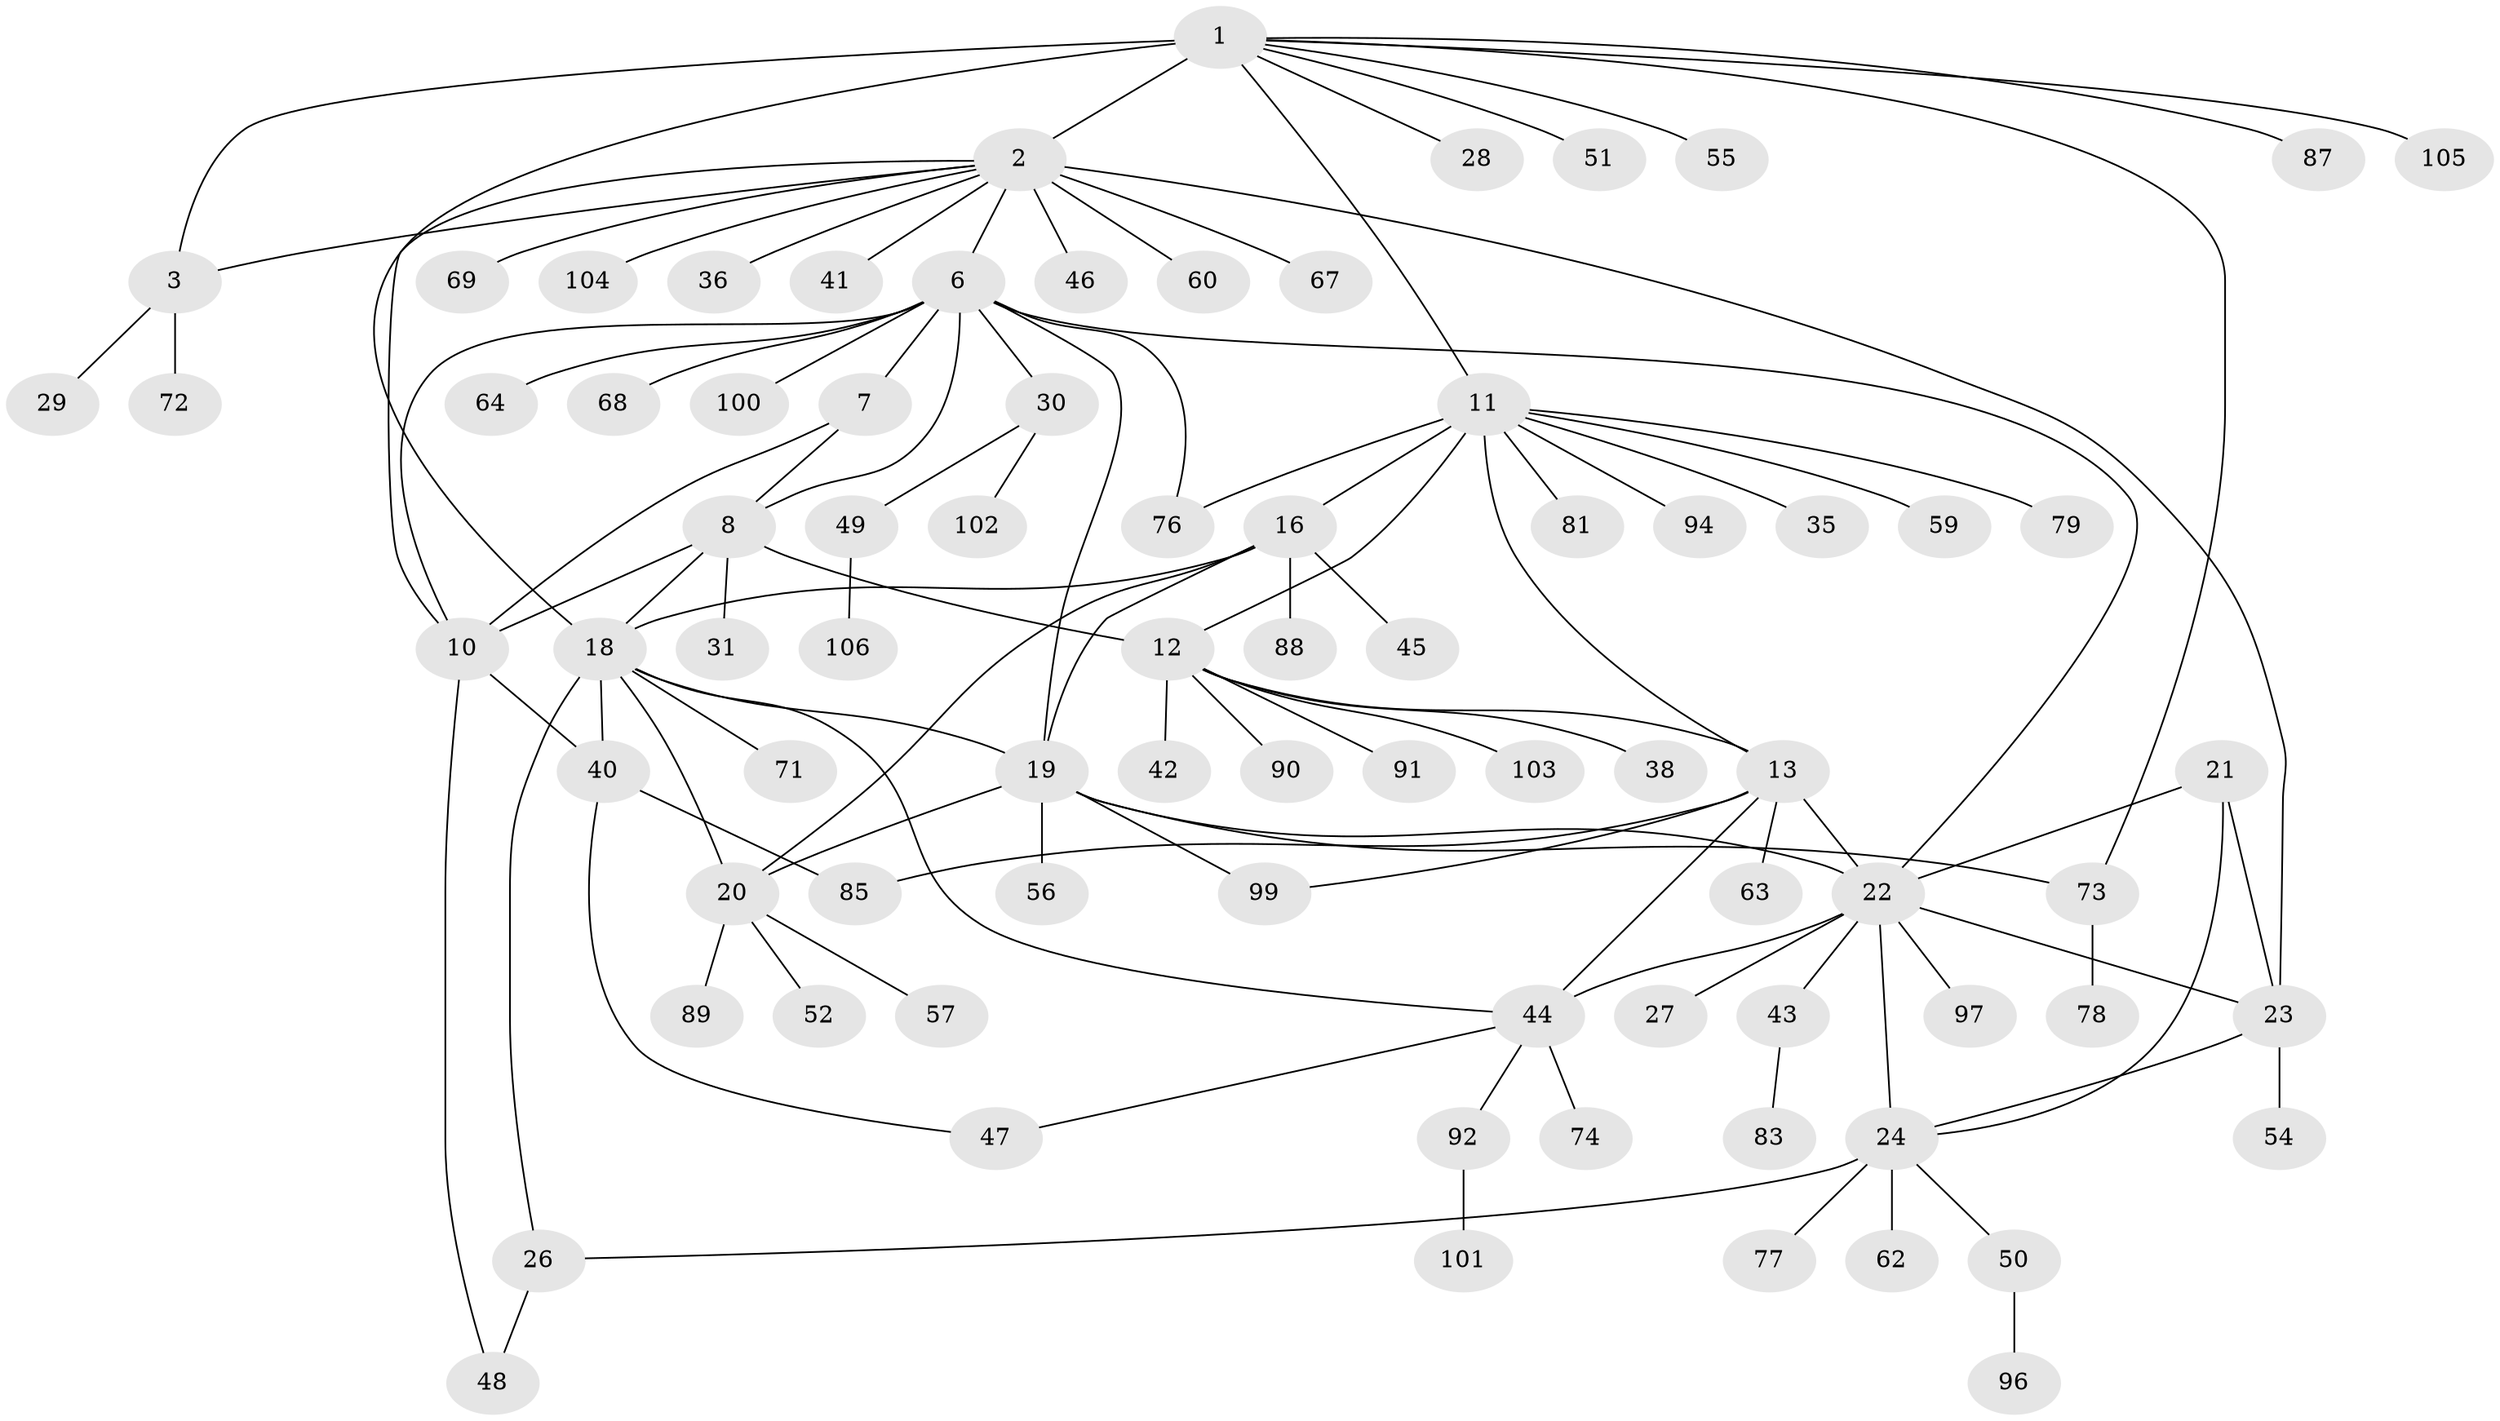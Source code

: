 // original degree distribution, {8: 0.04716981132075472, 9: 0.02830188679245283, 6: 0.05660377358490566, 12: 0.009433962264150943, 5: 0.03773584905660377, 7: 0.04716981132075472, 11: 0.018867924528301886, 4: 0.02830188679245283, 3: 0.04716981132075472, 1: 0.5377358490566038, 2: 0.14150943396226415}
// Generated by graph-tools (version 1.1) at 2025/42/03/06/25 10:42:10]
// undirected, 80 vertices, 108 edges
graph export_dot {
graph [start="1"]
  node [color=gray90,style=filled];
  1 [super="+4"];
  2 [super="+5"];
  3 [super="+53"];
  6 [super="+95"];
  7 [super="+32"];
  8 [super="+9"];
  10 [super="+61"];
  11 [super="+15"];
  12 [super="+33"];
  13 [super="+14"];
  16 [super="+17"];
  18 [super="+39"];
  19 [super="+70"];
  20 [super="+98"];
  21;
  22 [super="+25"];
  23;
  24 [super="+37"];
  26 [super="+93"];
  27;
  28;
  29;
  30 [super="+34"];
  31;
  35;
  36;
  38 [super="+58"];
  40 [super="+65"];
  41;
  42;
  43 [super="+82"];
  44 [super="+84"];
  45 [super="+80"];
  46;
  47;
  48 [super="+75"];
  49;
  50 [super="+66"];
  51;
  52;
  54;
  55;
  56;
  57;
  59;
  60;
  62;
  63;
  64;
  67;
  68;
  69;
  71;
  72;
  73;
  74 [super="+86"];
  76;
  77;
  78;
  79;
  81;
  83;
  85;
  87;
  88;
  89;
  90;
  91;
  92;
  94;
  96;
  97;
  99;
  100;
  101;
  102;
  103;
  104;
  105;
  106;
  1 -- 2 [weight=4];
  1 -- 3 [weight=2];
  1 -- 28;
  1 -- 73;
  1 -- 87;
  1 -- 105;
  1 -- 18;
  1 -- 51;
  1 -- 55;
  1 -- 11;
  2 -- 3 [weight=2];
  2 -- 23;
  2 -- 36;
  2 -- 41;
  2 -- 60;
  2 -- 104;
  2 -- 67;
  2 -- 69;
  2 -- 10;
  2 -- 46;
  2 -- 6;
  3 -- 29;
  3 -- 72;
  6 -- 7;
  6 -- 8 [weight=2];
  6 -- 10;
  6 -- 30;
  6 -- 64;
  6 -- 68;
  6 -- 76;
  6 -- 100;
  6 -- 19;
  6 -- 22;
  7 -- 8 [weight=2];
  7 -- 10;
  8 -- 10 [weight=2];
  8 -- 12;
  8 -- 18;
  8 -- 31;
  10 -- 40;
  10 -- 48;
  11 -- 12 [weight=2];
  11 -- 13 [weight=4];
  11 -- 59;
  11 -- 79;
  11 -- 94;
  11 -- 35;
  11 -- 76;
  11 -- 16;
  11 -- 81;
  12 -- 13 [weight=2];
  12 -- 38;
  12 -- 42;
  12 -- 90;
  12 -- 91;
  12 -- 103;
  13 -- 22;
  13 -- 44;
  13 -- 99;
  13 -- 85;
  13 -- 63;
  16 -- 18 [weight=2];
  16 -- 19 [weight=2];
  16 -- 20 [weight=2];
  16 -- 88;
  16 -- 45;
  18 -- 19;
  18 -- 20;
  18 -- 26;
  18 -- 40;
  18 -- 71;
  18 -- 44;
  19 -- 20;
  19 -- 56;
  19 -- 99;
  19 -- 73;
  19 -- 22;
  20 -- 52;
  20 -- 57;
  20 -- 89;
  21 -- 22 [weight=2];
  21 -- 23;
  21 -- 24;
  22 -- 23 [weight=2];
  22 -- 24 [weight=2];
  22 -- 43;
  22 -- 44;
  22 -- 97;
  22 -- 27;
  23 -- 24;
  23 -- 54;
  24 -- 26;
  24 -- 62;
  24 -- 50;
  24 -- 77;
  26 -- 48;
  30 -- 49;
  30 -- 102;
  40 -- 47;
  40 -- 85;
  43 -- 83;
  44 -- 47;
  44 -- 74;
  44 -- 92;
  49 -- 106;
  50 -- 96;
  73 -- 78;
  92 -- 101;
}
